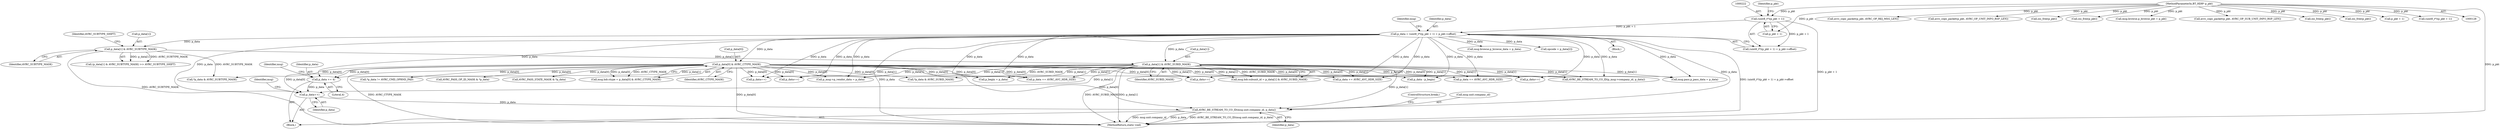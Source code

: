 digraph "0_Android_830cb39cb2a0f1bf6704d264e2a5c5029c175dd7@pointer" {
"1000478" [label="(Call,p_data += 4)"];
"1000218" [label="(Call,p_data = (uint8_t*)(p_pkt + 1) + p_pkt->offset)"];
"1000221" [label="(Call,(uint8_t*)(p_pkt + 1))"];
"1000132" [label="(MethodParameterIn,BT_HDR* p_pkt)"];
"1000305" [label="(Call,p_data[0] & AVRC_CTYPE_MASK)"];
"1000344" [label="(Call,p_data[1] & AVRC_SUBID_MASK)"];
"1000332" [label="(Call,p_data[1] & AVRC_SUBTYPE_MASK)"];
"1000503" [label="(Call,p_data++)"];
"1000505" [label="(Call,AVRC_BE_STREAM_TO_CO_ID(msg.unit.company_id, p_data))"];
"1000306" [label="(Call,p_data[0])"];
"1000219" [label="(Identifier,p_data)"];
"1000218" [label="(Call,p_data = (uint8_t*)(p_pkt + 1) + p_pkt->offset)"];
"1000478" [label="(Call,p_data += 4)"];
"1000698" [label="(Call,AVRC_BE_STREAM_TO_CO_ID(p_msg->company_id, p_data))"];
"1000336" [label="(Identifier,AVRC_SUBTYPE_MASK)"];
"1000512" [label="(ControlStructure,break;)"];
"1000484" [label="(Identifier,msg)"];
"1000254" [label="(Call,msg.browse.p_browse_data = p_data)"];
"1000871" [label="(Call,p_data++)"];
"1000598" [label="(Call,p_data += AVRC_AVC_HDR_SIZE)"];
"1000349" [label="(Call,opcode = p_data[2])"];
"1000479" [label="(Identifier,p_data)"];
"1000695" [label="(Call,p_data += AVRC_AVC_HDR_SIZE)"];
"1000619" [label="(Call,*p_data != AVRC_CMD_OPRND_PAD)"];
"1000345" [label="(Call,p_data[1])"];
"1000973" [label="(Call,avrc_copy_packet(p_pkt, AVRC_OP_REJ_MSG_LEN))"];
"1000716" [label="(Call,p_data - p_begin)"];
"1000838" [label="(Call,p_data += AVRC_AVC_HDR_SIZE)"];
"1000132" [label="(MethodParameterIn,BT_HDR* p_pkt)"];
"1000488" [label="(Call,*p_data & AVRC_SUBTYPE_MASK)"];
"1000394" [label="(Call,avrc_copy_packet(p_pkt, AVRC_OP_UNIT_INFO_RSP_LEN))"];
"1000847" [label="(Call,AVRC_PASS_OP_ID_MASK & *p_data)"];
"1000333" [label="(Call,p_data[1])"];
"1000504" [label="(Identifier,p_data)"];
"1000637" [label="(Call,p_data++)"];
"1000511" [label="(Identifier,p_data)"];
"1001055" [label="(Call,osi_free(p_pkt))"];
"1000480" [label="(Literal,4)"];
"1000453" [label="(Block,)"];
"1000911" [label="(Call,msg.pass.p_pass_data = p_data)"];
"1000296" [label="(Call,osi_free(p_pkt))"];
"1000852" [label="(Call,AVRC_PASS_STATE_MASK & *p_data)"];
"1000270" [label="(Call,msg.browse.p_browse_pkt = p_pkt)"];
"1000220" [label="(Call,(uint8_t*)(p_pkt + 1) + p_pkt->offset)"];
"1000503" [label="(Call,p_data++)"];
"1000521" [label="(Call,avrc_copy_packet(p_pkt, AVRC_OP_SUB_UNIT_INFO_RSP_LEN))"];
"1000499" [label="(Call,*p_data & AVRC_SUBID_MASK)"];
"1000880" [label="(Call,p_data++)"];
"1000299" [label="(Call,msg.hdr.ctype = p_data[0] & AVRC_CTYPE_MASK)"];
"1000703" [label="(Call,p_msg->p_vendor_data = p_data)"];
"1000133" [label="(Block,)"];
"1000332" [label="(Call,p_data[1] & AVRC_SUBTYPE_MASK)"];
"1000227" [label="(Identifier,p_pkt)"];
"1000188" [label="(Call,osi_free(p_pkt))"];
"1000344" [label="(Call,p_data[1] & AVRC_SUBID_MASK)"];
"1000223" [label="(Call,p_pkt + 1)"];
"1000196" [label="(Call,osi_free(p_pkt))"];
"1000506" [label="(Call,msg.unit.company_id)"];
"1000231" [label="(Identifier,msg)"];
"1000348" [label="(Identifier,AVRC_SUBID_MASK)"];
"1000673" [label="(Call,p_begin = p_data)"];
"1000667" [label="(Call,p_pkt + 1)"];
"1000610" [label="(Call,p_data++)"];
"1000331" [label="(Call,(p_data[1] & AVRC_SUBTYPE_MASK) >> AVRC_SUBTYPE_SHIFT)"];
"1000338" [label="(Call,msg.hdr.subunit_id = p_data[1] & AVRC_SUBID_MASK)"];
"1000305" [label="(Call,p_data[0] & AVRC_CTYPE_MASK)"];
"1000508" [label="(Identifier,msg)"];
"1000337" [label="(Identifier,AVRC_SUBTYPE_SHIFT)"];
"1000221" [label="(Call,(uint8_t*)(p_pkt + 1))"];
"1000665" [label="(Call,(uint8_t*)(p_pkt + 1))"];
"1001057" [label="(MethodReturn,static void)"];
"1000505" [label="(Call,AVRC_BE_STREAM_TO_CO_ID(msg.unit.company_id, p_data))"];
"1000309" [label="(Identifier,AVRC_CTYPE_MASK)"];
"1000478" -> "1000453"  [label="AST: "];
"1000478" -> "1000480"  [label="CFG: "];
"1000479" -> "1000478"  [label="AST: "];
"1000480" -> "1000478"  [label="AST: "];
"1000484" -> "1000478"  [label="CFG: "];
"1000218" -> "1000478"  [label="DDG: p_data"];
"1000305" -> "1000478"  [label="DDG: p_data[0]"];
"1000344" -> "1000478"  [label="DDG: p_data[1]"];
"1000478" -> "1000503"  [label="DDG: p_data"];
"1000218" -> "1000133"  [label="AST: "];
"1000218" -> "1000220"  [label="CFG: "];
"1000219" -> "1000218"  [label="AST: "];
"1000220" -> "1000218"  [label="AST: "];
"1000231" -> "1000218"  [label="CFG: "];
"1000218" -> "1001057"  [label="DDG: p_data"];
"1000218" -> "1001057"  [label="DDG: (uint8_t*)(p_pkt + 1) + p_pkt->offset"];
"1000221" -> "1000218"  [label="DDG: p_pkt + 1"];
"1000218" -> "1000254"  [label="DDG: p_data"];
"1000218" -> "1000305"  [label="DDG: p_data"];
"1000218" -> "1000332"  [label="DDG: p_data"];
"1000218" -> "1000344"  [label="DDG: p_data"];
"1000218" -> "1000349"  [label="DDG: p_data"];
"1000218" -> "1000503"  [label="DDG: p_data"];
"1000218" -> "1000505"  [label="DDG: p_data"];
"1000218" -> "1000598"  [label="DDG: p_data"];
"1000218" -> "1000610"  [label="DDG: p_data"];
"1000218" -> "1000637"  [label="DDG: p_data"];
"1000218" -> "1000673"  [label="DDG: p_data"];
"1000218" -> "1000695"  [label="DDG: p_data"];
"1000218" -> "1000698"  [label="DDG: p_data"];
"1000218" -> "1000703"  [label="DDG: p_data"];
"1000218" -> "1000716"  [label="DDG: p_data"];
"1000218" -> "1000838"  [label="DDG: p_data"];
"1000218" -> "1000871"  [label="DDG: p_data"];
"1000218" -> "1000880"  [label="DDG: p_data"];
"1000218" -> "1000911"  [label="DDG: p_data"];
"1000221" -> "1000220"  [label="AST: "];
"1000221" -> "1000223"  [label="CFG: "];
"1000222" -> "1000221"  [label="AST: "];
"1000223" -> "1000221"  [label="AST: "];
"1000227" -> "1000221"  [label="CFG: "];
"1000221" -> "1001057"  [label="DDG: p_pkt + 1"];
"1000221" -> "1000220"  [label="DDG: p_pkt + 1"];
"1000132" -> "1000221"  [label="DDG: p_pkt"];
"1000132" -> "1000128"  [label="AST: "];
"1000132" -> "1001057"  [label="DDG: p_pkt"];
"1000132" -> "1000188"  [label="DDG: p_pkt"];
"1000132" -> "1000196"  [label="DDG: p_pkt"];
"1000132" -> "1000223"  [label="DDG: p_pkt"];
"1000132" -> "1000270"  [label="DDG: p_pkt"];
"1000132" -> "1000296"  [label="DDG: p_pkt"];
"1000132" -> "1000394"  [label="DDG: p_pkt"];
"1000132" -> "1000521"  [label="DDG: p_pkt"];
"1000132" -> "1000665"  [label="DDG: p_pkt"];
"1000132" -> "1000667"  [label="DDG: p_pkt"];
"1000132" -> "1000973"  [label="DDG: p_pkt"];
"1000132" -> "1001055"  [label="DDG: p_pkt"];
"1000305" -> "1000299"  [label="AST: "];
"1000305" -> "1000309"  [label="CFG: "];
"1000306" -> "1000305"  [label="AST: "];
"1000309" -> "1000305"  [label="AST: "];
"1000299" -> "1000305"  [label="CFG: "];
"1000305" -> "1001057"  [label="DDG: AVRC_CTYPE_MASK"];
"1000305" -> "1001057"  [label="DDG: p_data[0]"];
"1000305" -> "1000299"  [label="DDG: p_data[0]"];
"1000305" -> "1000299"  [label="DDG: AVRC_CTYPE_MASK"];
"1000305" -> "1000488"  [label="DDG: p_data[0]"];
"1000305" -> "1000499"  [label="DDG: p_data[0]"];
"1000305" -> "1000503"  [label="DDG: p_data[0]"];
"1000305" -> "1000505"  [label="DDG: p_data[0]"];
"1000305" -> "1000598"  [label="DDG: p_data[0]"];
"1000305" -> "1000610"  [label="DDG: p_data[0]"];
"1000305" -> "1000619"  [label="DDG: p_data[0]"];
"1000305" -> "1000637"  [label="DDG: p_data[0]"];
"1000305" -> "1000673"  [label="DDG: p_data[0]"];
"1000305" -> "1000695"  [label="DDG: p_data[0]"];
"1000305" -> "1000698"  [label="DDG: p_data[0]"];
"1000305" -> "1000703"  [label="DDG: p_data[0]"];
"1000305" -> "1000716"  [label="DDG: p_data[0]"];
"1000305" -> "1000838"  [label="DDG: p_data[0]"];
"1000305" -> "1000847"  [label="DDG: p_data[0]"];
"1000305" -> "1000852"  [label="DDG: p_data[0]"];
"1000305" -> "1000871"  [label="DDG: p_data[0]"];
"1000305" -> "1000880"  [label="DDG: p_data[0]"];
"1000305" -> "1000911"  [label="DDG: p_data[0]"];
"1000344" -> "1000338"  [label="AST: "];
"1000344" -> "1000348"  [label="CFG: "];
"1000345" -> "1000344"  [label="AST: "];
"1000348" -> "1000344"  [label="AST: "];
"1000338" -> "1000344"  [label="CFG: "];
"1000344" -> "1001057"  [label="DDG: AVRC_SUBID_MASK"];
"1000344" -> "1001057"  [label="DDG: p_data[1]"];
"1000344" -> "1000338"  [label="DDG: p_data[1]"];
"1000344" -> "1000338"  [label="DDG: AVRC_SUBID_MASK"];
"1000332" -> "1000344"  [label="DDG: p_data[1]"];
"1000344" -> "1000499"  [label="DDG: AVRC_SUBID_MASK"];
"1000344" -> "1000503"  [label="DDG: p_data[1]"];
"1000344" -> "1000505"  [label="DDG: p_data[1]"];
"1000344" -> "1000598"  [label="DDG: p_data[1]"];
"1000344" -> "1000610"  [label="DDG: p_data[1]"];
"1000344" -> "1000637"  [label="DDG: p_data[1]"];
"1000344" -> "1000673"  [label="DDG: p_data[1]"];
"1000344" -> "1000695"  [label="DDG: p_data[1]"];
"1000344" -> "1000698"  [label="DDG: p_data[1]"];
"1000344" -> "1000703"  [label="DDG: p_data[1]"];
"1000344" -> "1000716"  [label="DDG: p_data[1]"];
"1000344" -> "1000838"  [label="DDG: p_data[1]"];
"1000344" -> "1000871"  [label="DDG: p_data[1]"];
"1000344" -> "1000880"  [label="DDG: p_data[1]"];
"1000344" -> "1000911"  [label="DDG: p_data[1]"];
"1000332" -> "1000331"  [label="AST: "];
"1000332" -> "1000336"  [label="CFG: "];
"1000333" -> "1000332"  [label="AST: "];
"1000336" -> "1000332"  [label="AST: "];
"1000337" -> "1000332"  [label="CFG: "];
"1000332" -> "1001057"  [label="DDG: AVRC_SUBTYPE_MASK"];
"1000332" -> "1000331"  [label="DDG: p_data[1]"];
"1000332" -> "1000331"  [label="DDG: AVRC_SUBTYPE_MASK"];
"1000332" -> "1000488"  [label="DDG: AVRC_SUBTYPE_MASK"];
"1000503" -> "1000453"  [label="AST: "];
"1000503" -> "1000504"  [label="CFG: "];
"1000504" -> "1000503"  [label="AST: "];
"1000508" -> "1000503"  [label="CFG: "];
"1000503" -> "1000505"  [label="DDG: p_data"];
"1000505" -> "1000453"  [label="AST: "];
"1000505" -> "1000511"  [label="CFG: "];
"1000506" -> "1000505"  [label="AST: "];
"1000511" -> "1000505"  [label="AST: "];
"1000512" -> "1000505"  [label="CFG: "];
"1000505" -> "1001057"  [label="DDG: msg.unit.company_id"];
"1000505" -> "1001057"  [label="DDG: p_data"];
"1000505" -> "1001057"  [label="DDG: AVRC_BE_STREAM_TO_CO_ID(msg.unit.company_id, p_data)"];
}
